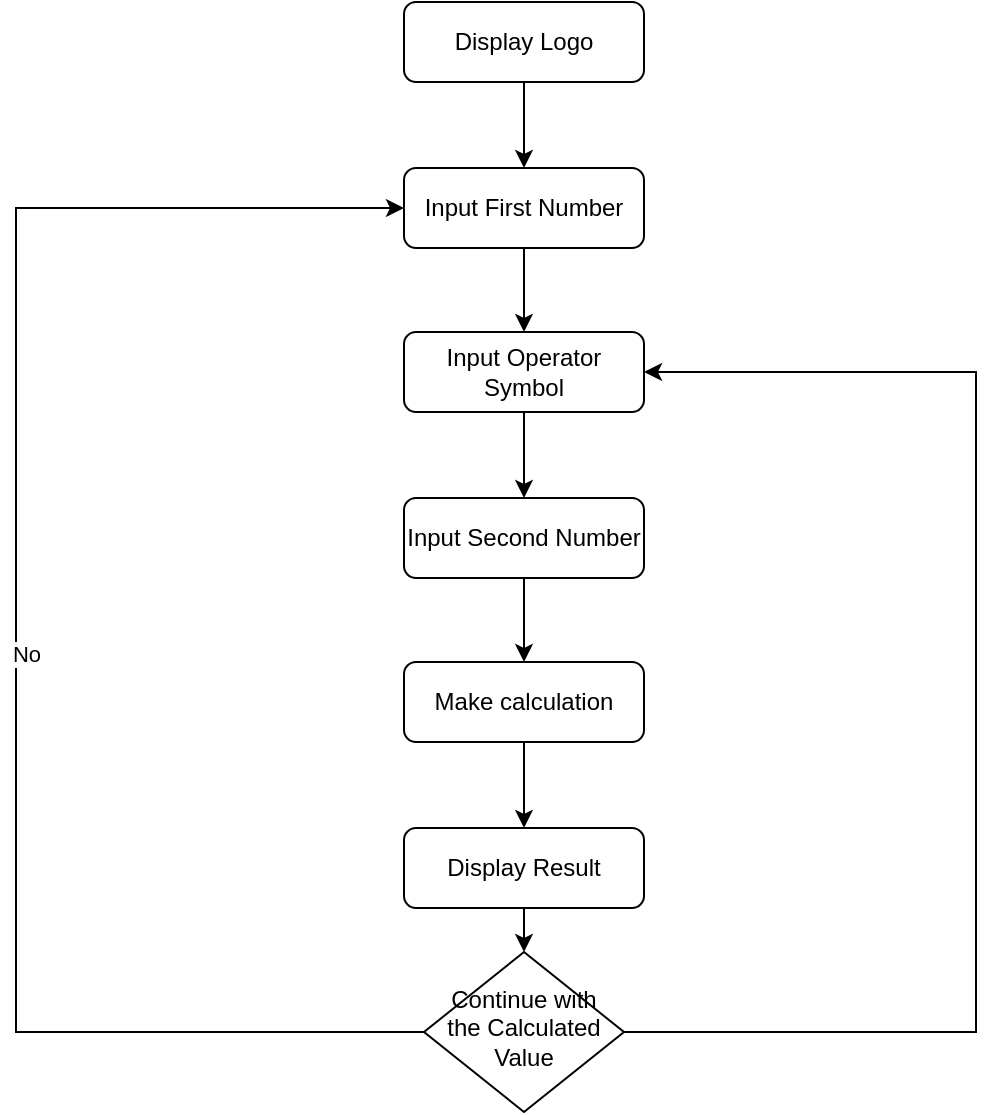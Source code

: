 <mxfile version="22.1.5" type="device">
  <diagram id="C5RBs43oDa-KdzZeNtuy" name="Page-1">
    <mxGraphModel dx="989" dy="523" grid="1" gridSize="10" guides="1" tooltips="1" connect="1" arrows="1" fold="1" page="1" pageScale="1" pageWidth="827" pageHeight="1169" math="0" shadow="0">
      <root>
        <mxCell id="WIyWlLk6GJQsqaUBKTNV-0" />
        <mxCell id="WIyWlLk6GJQsqaUBKTNV-1" parent="WIyWlLk6GJQsqaUBKTNV-0" />
        <mxCell id="Oi7LgbrdsREK6RAu3Jjd-8" style="edgeStyle=orthogonalEdgeStyle;rounded=0;orthogonalLoop=1;jettySize=auto;html=1;exitX=0.5;exitY=1;exitDx=0;exitDy=0;entryX=0.5;entryY=0;entryDx=0;entryDy=0;" edge="1" parent="WIyWlLk6GJQsqaUBKTNV-1" source="WIyWlLk6GJQsqaUBKTNV-3" target="Oi7LgbrdsREK6RAu3Jjd-0">
          <mxGeometry relative="1" as="geometry" />
        </mxCell>
        <mxCell id="WIyWlLk6GJQsqaUBKTNV-3" value="Display Logo" style="rounded=1;whiteSpace=wrap;html=1;fontSize=12;glass=0;strokeWidth=1;shadow=0;" parent="WIyWlLk6GJQsqaUBKTNV-1" vertex="1">
          <mxGeometry x="354" y="70" width="120" height="40" as="geometry" />
        </mxCell>
        <mxCell id="Oi7LgbrdsREK6RAu3Jjd-7" style="edgeStyle=orthogonalEdgeStyle;rounded=0;orthogonalLoop=1;jettySize=auto;html=1;exitX=0;exitY=0.5;exitDx=0;exitDy=0;entryX=0;entryY=0.5;entryDx=0;entryDy=0;" edge="1" parent="WIyWlLk6GJQsqaUBKTNV-1" source="WIyWlLk6GJQsqaUBKTNV-6" target="Oi7LgbrdsREK6RAu3Jjd-0">
          <mxGeometry relative="1" as="geometry">
            <Array as="points">
              <mxPoint x="160" y="585" />
              <mxPoint x="160" y="173" />
            </Array>
          </mxGeometry>
        </mxCell>
        <mxCell id="Oi7LgbrdsREK6RAu3Jjd-14" value="No" style="edgeLabel;html=1;align=center;verticalAlign=middle;resizable=0;points=[];" vertex="1" connectable="0" parent="Oi7LgbrdsREK6RAu3Jjd-7">
          <mxGeometry x="-0.03" y="-5" relative="1" as="geometry">
            <mxPoint as="offset" />
          </mxGeometry>
        </mxCell>
        <mxCell id="Oi7LgbrdsREK6RAu3Jjd-15" style="edgeStyle=orthogonalEdgeStyle;rounded=0;orthogonalLoop=1;jettySize=auto;html=1;exitX=1;exitY=0.5;exitDx=0;exitDy=0;entryX=1;entryY=0.5;entryDx=0;entryDy=0;" edge="1" parent="WIyWlLk6GJQsqaUBKTNV-1" source="WIyWlLk6GJQsqaUBKTNV-6" target="Oi7LgbrdsREK6RAu3Jjd-1">
          <mxGeometry relative="1" as="geometry">
            <Array as="points">
              <mxPoint x="640" y="585" />
              <mxPoint x="640" y="255" />
            </Array>
          </mxGeometry>
        </mxCell>
        <mxCell id="WIyWlLk6GJQsqaUBKTNV-6" value="Continue with the Calculated Value" style="rhombus;whiteSpace=wrap;html=1;shadow=0;fontFamily=Helvetica;fontSize=12;align=center;strokeWidth=1;spacing=6;spacingTop=-4;" parent="WIyWlLk6GJQsqaUBKTNV-1" vertex="1">
          <mxGeometry x="364" y="545" width="100" height="80" as="geometry" />
        </mxCell>
        <mxCell id="Oi7LgbrdsREK6RAu3Jjd-9" style="edgeStyle=orthogonalEdgeStyle;rounded=0;orthogonalLoop=1;jettySize=auto;html=1;exitX=0.5;exitY=1;exitDx=0;exitDy=0;entryX=0.5;entryY=0;entryDx=0;entryDy=0;" edge="1" parent="WIyWlLk6GJQsqaUBKTNV-1" source="Oi7LgbrdsREK6RAu3Jjd-0" target="Oi7LgbrdsREK6RAu3Jjd-1">
          <mxGeometry relative="1" as="geometry" />
        </mxCell>
        <mxCell id="Oi7LgbrdsREK6RAu3Jjd-0" value="Input First Number" style="rounded=1;whiteSpace=wrap;html=1;fontSize=12;glass=0;strokeWidth=1;shadow=0;" vertex="1" parent="WIyWlLk6GJQsqaUBKTNV-1">
          <mxGeometry x="354" y="153" width="120" height="40" as="geometry" />
        </mxCell>
        <mxCell id="Oi7LgbrdsREK6RAu3Jjd-10" style="edgeStyle=orthogonalEdgeStyle;rounded=0;orthogonalLoop=1;jettySize=auto;html=1;exitX=0.5;exitY=1;exitDx=0;exitDy=0;entryX=0.5;entryY=0;entryDx=0;entryDy=0;" edge="1" parent="WIyWlLk6GJQsqaUBKTNV-1" source="Oi7LgbrdsREK6RAu3Jjd-1" target="Oi7LgbrdsREK6RAu3Jjd-2">
          <mxGeometry relative="1" as="geometry" />
        </mxCell>
        <mxCell id="Oi7LgbrdsREK6RAu3Jjd-1" value="Input Operator Symbol" style="rounded=1;whiteSpace=wrap;html=1;fontSize=12;glass=0;strokeWidth=1;shadow=0;" vertex="1" parent="WIyWlLk6GJQsqaUBKTNV-1">
          <mxGeometry x="354" y="235" width="120" height="40" as="geometry" />
        </mxCell>
        <mxCell id="Oi7LgbrdsREK6RAu3Jjd-11" style="edgeStyle=orthogonalEdgeStyle;rounded=0;orthogonalLoop=1;jettySize=auto;html=1;exitX=0.5;exitY=1;exitDx=0;exitDy=0;entryX=0.5;entryY=0;entryDx=0;entryDy=0;" edge="1" parent="WIyWlLk6GJQsqaUBKTNV-1" source="Oi7LgbrdsREK6RAu3Jjd-2" target="Oi7LgbrdsREK6RAu3Jjd-3">
          <mxGeometry relative="1" as="geometry" />
        </mxCell>
        <mxCell id="Oi7LgbrdsREK6RAu3Jjd-2" value="Input Second Number" style="rounded=1;whiteSpace=wrap;html=1;fontSize=12;glass=0;strokeWidth=1;shadow=0;" vertex="1" parent="WIyWlLk6GJQsqaUBKTNV-1">
          <mxGeometry x="354" y="318" width="120" height="40" as="geometry" />
        </mxCell>
        <mxCell id="Oi7LgbrdsREK6RAu3Jjd-12" style="edgeStyle=orthogonalEdgeStyle;rounded=0;orthogonalLoop=1;jettySize=auto;html=1;exitX=0.5;exitY=1;exitDx=0;exitDy=0;entryX=0.5;entryY=0;entryDx=0;entryDy=0;" edge="1" parent="WIyWlLk6GJQsqaUBKTNV-1" source="Oi7LgbrdsREK6RAu3Jjd-3" target="Oi7LgbrdsREK6RAu3Jjd-4">
          <mxGeometry relative="1" as="geometry" />
        </mxCell>
        <mxCell id="Oi7LgbrdsREK6RAu3Jjd-3" value="Make calculation" style="rounded=1;whiteSpace=wrap;html=1;fontSize=12;glass=0;strokeWidth=1;shadow=0;" vertex="1" parent="WIyWlLk6GJQsqaUBKTNV-1">
          <mxGeometry x="354" y="400" width="120" height="40" as="geometry" />
        </mxCell>
        <mxCell id="Oi7LgbrdsREK6RAu3Jjd-13" style="edgeStyle=orthogonalEdgeStyle;rounded=0;orthogonalLoop=1;jettySize=auto;html=1;exitX=0.5;exitY=1;exitDx=0;exitDy=0;entryX=0.5;entryY=0;entryDx=0;entryDy=0;" edge="1" parent="WIyWlLk6GJQsqaUBKTNV-1" source="Oi7LgbrdsREK6RAu3Jjd-4" target="WIyWlLk6GJQsqaUBKTNV-6">
          <mxGeometry relative="1" as="geometry" />
        </mxCell>
        <mxCell id="Oi7LgbrdsREK6RAu3Jjd-4" value="Display Result" style="rounded=1;whiteSpace=wrap;html=1;fontSize=12;glass=0;strokeWidth=1;shadow=0;" vertex="1" parent="WIyWlLk6GJQsqaUBKTNV-1">
          <mxGeometry x="354" y="483" width="120" height="40" as="geometry" />
        </mxCell>
      </root>
    </mxGraphModel>
  </diagram>
</mxfile>
